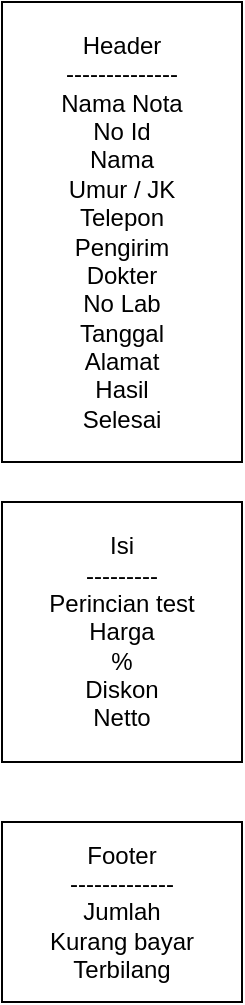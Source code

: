 <mxfile version="15.1.4" type="device"><diagram id="I5pnH2w2LbwAdpuaS7si" name="Page-1"><mxGraphModel dx="868" dy="482" grid="1" gridSize="10" guides="1" tooltips="1" connect="1" arrows="1" fold="1" page="1" pageScale="1" pageWidth="827" pageHeight="1169" math="0" shadow="0"><root><mxCell id="0"/><mxCell id="1" parent="0"/><mxCell id="40LfW_uGYpesc86jk6Oh-1" value="Header&lt;br&gt;--------------&lt;br&gt;Nama Nota&lt;br&gt;No Id&lt;br&gt;Nama&lt;br&gt;Umur / JK&lt;br&gt;Telepon&lt;br&gt;Pengirim&lt;br&gt;Dokter&lt;br&gt;No Lab&lt;br&gt;Tanggal&lt;br&gt;Alamat&lt;br&gt;Hasil&lt;br&gt;Selesai" style="rounded=0;whiteSpace=wrap;html=1;" vertex="1" parent="1"><mxGeometry x="110" y="30" width="120" height="230" as="geometry"/></mxCell><mxCell id="40LfW_uGYpesc86jk6Oh-2" value="Footer&lt;br&gt;-------------&lt;br&gt;Jumlah&lt;br&gt;Kurang bayar&lt;br&gt;Terbilang" style="rounded=0;whiteSpace=wrap;html=1;" vertex="1" parent="1"><mxGeometry x="110" y="440" width="120" height="90" as="geometry"/></mxCell><mxCell id="40LfW_uGYpesc86jk6Oh-3" value="Isi&lt;br&gt;---------&lt;br&gt;Perincian test&lt;br&gt;Harga&lt;br&gt;%&lt;br&gt;Diskon&lt;br&gt;Netto&lt;br&gt;" style="rounded=0;whiteSpace=wrap;html=1;" vertex="1" parent="1"><mxGeometry x="110" y="280" width="120" height="130" as="geometry"/></mxCell></root></mxGraphModel></diagram></mxfile>